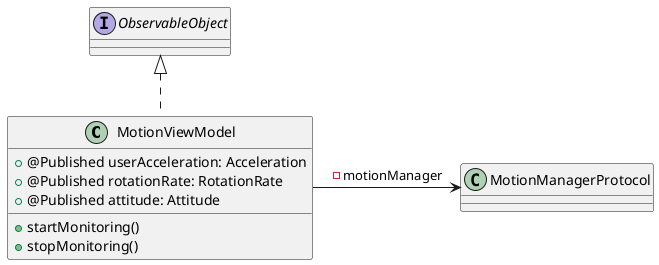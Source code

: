 @startuml MotionViewModel

class MotionViewModel implements ObservableObject {
    +@Published userAcceleration: Acceleration
    +@Published rotationRate: RotationRate
    +@Published attitude: Attitude

    +startMonitoring()
    +stopMonitoring()
}
MotionViewModel -> MotionManagerProtocol: -motionManager



@enduml